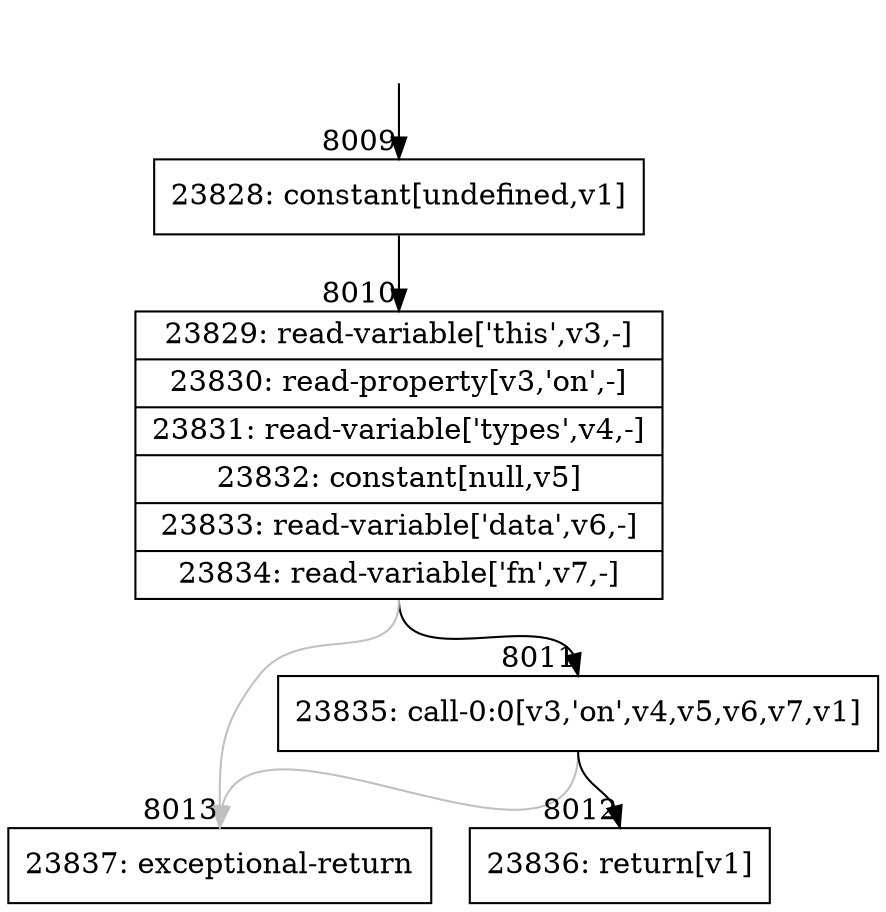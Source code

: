 digraph {
rankdir="TD"
BB_entry498[shape=none,label=""];
BB_entry498 -> BB8009 [tailport=s, headport=n, headlabel="    8009"]
BB8009 [shape=record label="{23828: constant[undefined,v1]}" ] 
BB8009 -> BB8010 [tailport=s, headport=n, headlabel="      8010"]
BB8010 [shape=record label="{23829: read-variable['this',v3,-]|23830: read-property[v3,'on',-]|23831: read-variable['types',v4,-]|23832: constant[null,v5]|23833: read-variable['data',v6,-]|23834: read-variable['fn',v7,-]}" ] 
BB8010 -> BB8011 [tailport=s, headport=n, headlabel="      8011"]
BB8010 -> BB8013 [tailport=s, headport=n, color=gray, headlabel="      8013"]
BB8011 [shape=record label="{23835: call-0:0[v3,'on',v4,v5,v6,v7,v1]}" ] 
BB8011 -> BB8012 [tailport=s, headport=n, headlabel="      8012"]
BB8011 -> BB8013 [tailport=s, headport=n, color=gray]
BB8012 [shape=record label="{23836: return[v1]}" ] 
BB8013 [shape=record label="{23837: exceptional-return}" ] 
}

